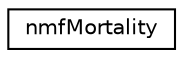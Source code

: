 digraph "Graphical Class Hierarchy"
{
 // LATEX_PDF_SIZE
  edge [fontname="Helvetica",fontsize="10",labelfontname="Helvetica",labelfontsize="10"];
  node [fontname="Helvetica",fontsize="10",shape=record];
  rankdir="LR";
  Node0 [label="nmfMortality",height=0.2,width=0.4,color="black", fillcolor="white", style="filled",URL="$classnmf_mortality.html",tooltip=" "];
}
